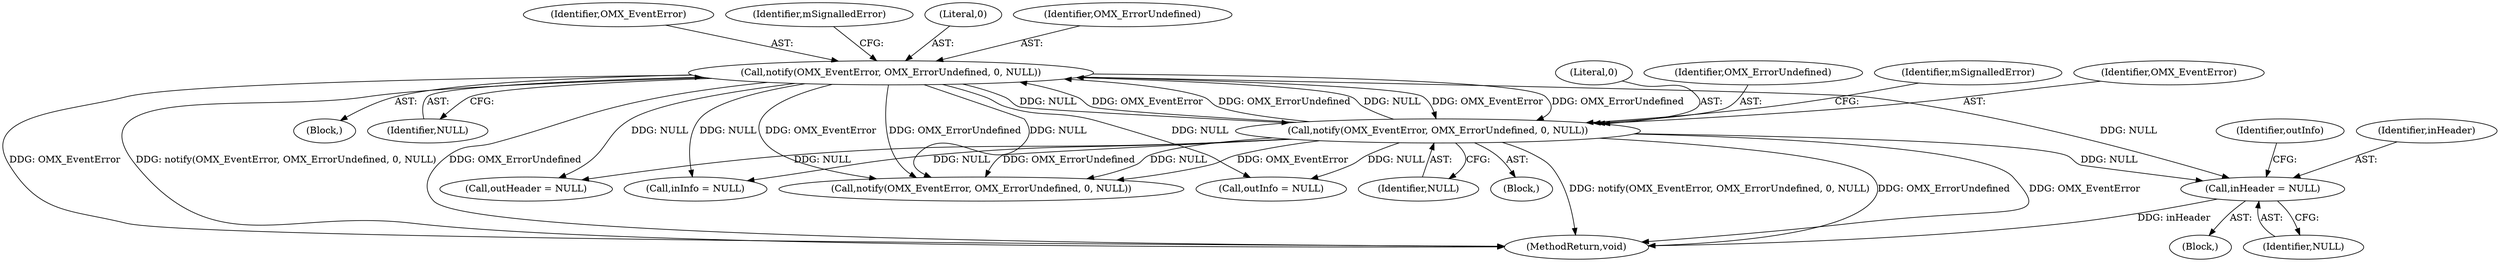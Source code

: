digraph "0_Android_7cea5cb64b83d690fe02bc210bbdf08f5a87636f_0@pointer" {
"1000324" [label="(Call,inHeader = NULL)"];
"1000222" [label="(Call,notify(OMX_EventError, OMX_ErrorUndefined, 0, NULL))"];
"1000195" [label="(Call,notify(OMX_EventError, OMX_ErrorUndefined, 0, NULL))"];
"1000195" [label="(Call,notify(OMX_EventError, OMX_ErrorUndefined, 0, NULL))"];
"1000223" [label="(Identifier,OMX_EventError)"];
"1000342" [label="(MethodReturn,void)"];
"1000228" [label="(Identifier,mSignalledError)"];
"1000124" [label="(Block,)"];
"1000225" [label="(Literal,0)"];
"1000329" [label="(Identifier,outInfo)"];
"1000319" [label="(Call,inInfo = NULL)"];
"1000326" [label="(Identifier,NULL)"];
"1000201" [label="(Identifier,mSignalledError)"];
"1000251" [label="(Call,notify(OMX_EventError, OMX_ErrorUndefined, 0, NULL))"];
"1000324" [label="(Call,inHeader = NULL)"];
"1000196" [label="(Identifier,OMX_EventError)"];
"1000325" [label="(Identifier,inHeader)"];
"1000334" [label="(Call,outInfo = NULL)"];
"1000215" [label="(Block,)"];
"1000198" [label="(Literal,0)"];
"1000199" [label="(Identifier,NULL)"];
"1000197" [label="(Identifier,OMX_ErrorUndefined)"];
"1000226" [label="(Identifier,NULL)"];
"1000224" [label="(Identifier,OMX_ErrorUndefined)"];
"1000189" [label="(Block,)"];
"1000339" [label="(Call,outHeader = NULL)"];
"1000222" [label="(Call,notify(OMX_EventError, OMX_ErrorUndefined, 0, NULL))"];
"1000324" -> "1000124"  [label="AST: "];
"1000324" -> "1000326"  [label="CFG: "];
"1000325" -> "1000324"  [label="AST: "];
"1000326" -> "1000324"  [label="AST: "];
"1000329" -> "1000324"  [label="CFG: "];
"1000324" -> "1000342"  [label="DDG: inHeader"];
"1000222" -> "1000324"  [label="DDG: NULL"];
"1000195" -> "1000324"  [label="DDG: NULL"];
"1000222" -> "1000215"  [label="AST: "];
"1000222" -> "1000226"  [label="CFG: "];
"1000223" -> "1000222"  [label="AST: "];
"1000224" -> "1000222"  [label="AST: "];
"1000225" -> "1000222"  [label="AST: "];
"1000226" -> "1000222"  [label="AST: "];
"1000228" -> "1000222"  [label="CFG: "];
"1000222" -> "1000342"  [label="DDG: OMX_EventError"];
"1000222" -> "1000342"  [label="DDG: notify(OMX_EventError, OMX_ErrorUndefined, 0, NULL)"];
"1000222" -> "1000342"  [label="DDG: OMX_ErrorUndefined"];
"1000222" -> "1000195"  [label="DDG: OMX_EventError"];
"1000222" -> "1000195"  [label="DDG: OMX_ErrorUndefined"];
"1000222" -> "1000195"  [label="DDG: NULL"];
"1000195" -> "1000222"  [label="DDG: OMX_EventError"];
"1000195" -> "1000222"  [label="DDG: OMX_ErrorUndefined"];
"1000195" -> "1000222"  [label="DDG: NULL"];
"1000222" -> "1000251"  [label="DDG: OMX_EventError"];
"1000222" -> "1000251"  [label="DDG: OMX_ErrorUndefined"];
"1000222" -> "1000251"  [label="DDG: NULL"];
"1000222" -> "1000319"  [label="DDG: NULL"];
"1000222" -> "1000334"  [label="DDG: NULL"];
"1000222" -> "1000339"  [label="DDG: NULL"];
"1000195" -> "1000189"  [label="AST: "];
"1000195" -> "1000199"  [label="CFG: "];
"1000196" -> "1000195"  [label="AST: "];
"1000197" -> "1000195"  [label="AST: "];
"1000198" -> "1000195"  [label="AST: "];
"1000199" -> "1000195"  [label="AST: "];
"1000201" -> "1000195"  [label="CFG: "];
"1000195" -> "1000342"  [label="DDG: notify(OMX_EventError, OMX_ErrorUndefined, 0, NULL)"];
"1000195" -> "1000342"  [label="DDG: OMX_ErrorUndefined"];
"1000195" -> "1000342"  [label="DDG: OMX_EventError"];
"1000195" -> "1000251"  [label="DDG: OMX_EventError"];
"1000195" -> "1000251"  [label="DDG: OMX_ErrorUndefined"];
"1000195" -> "1000251"  [label="DDG: NULL"];
"1000195" -> "1000319"  [label="DDG: NULL"];
"1000195" -> "1000334"  [label="DDG: NULL"];
"1000195" -> "1000339"  [label="DDG: NULL"];
}
